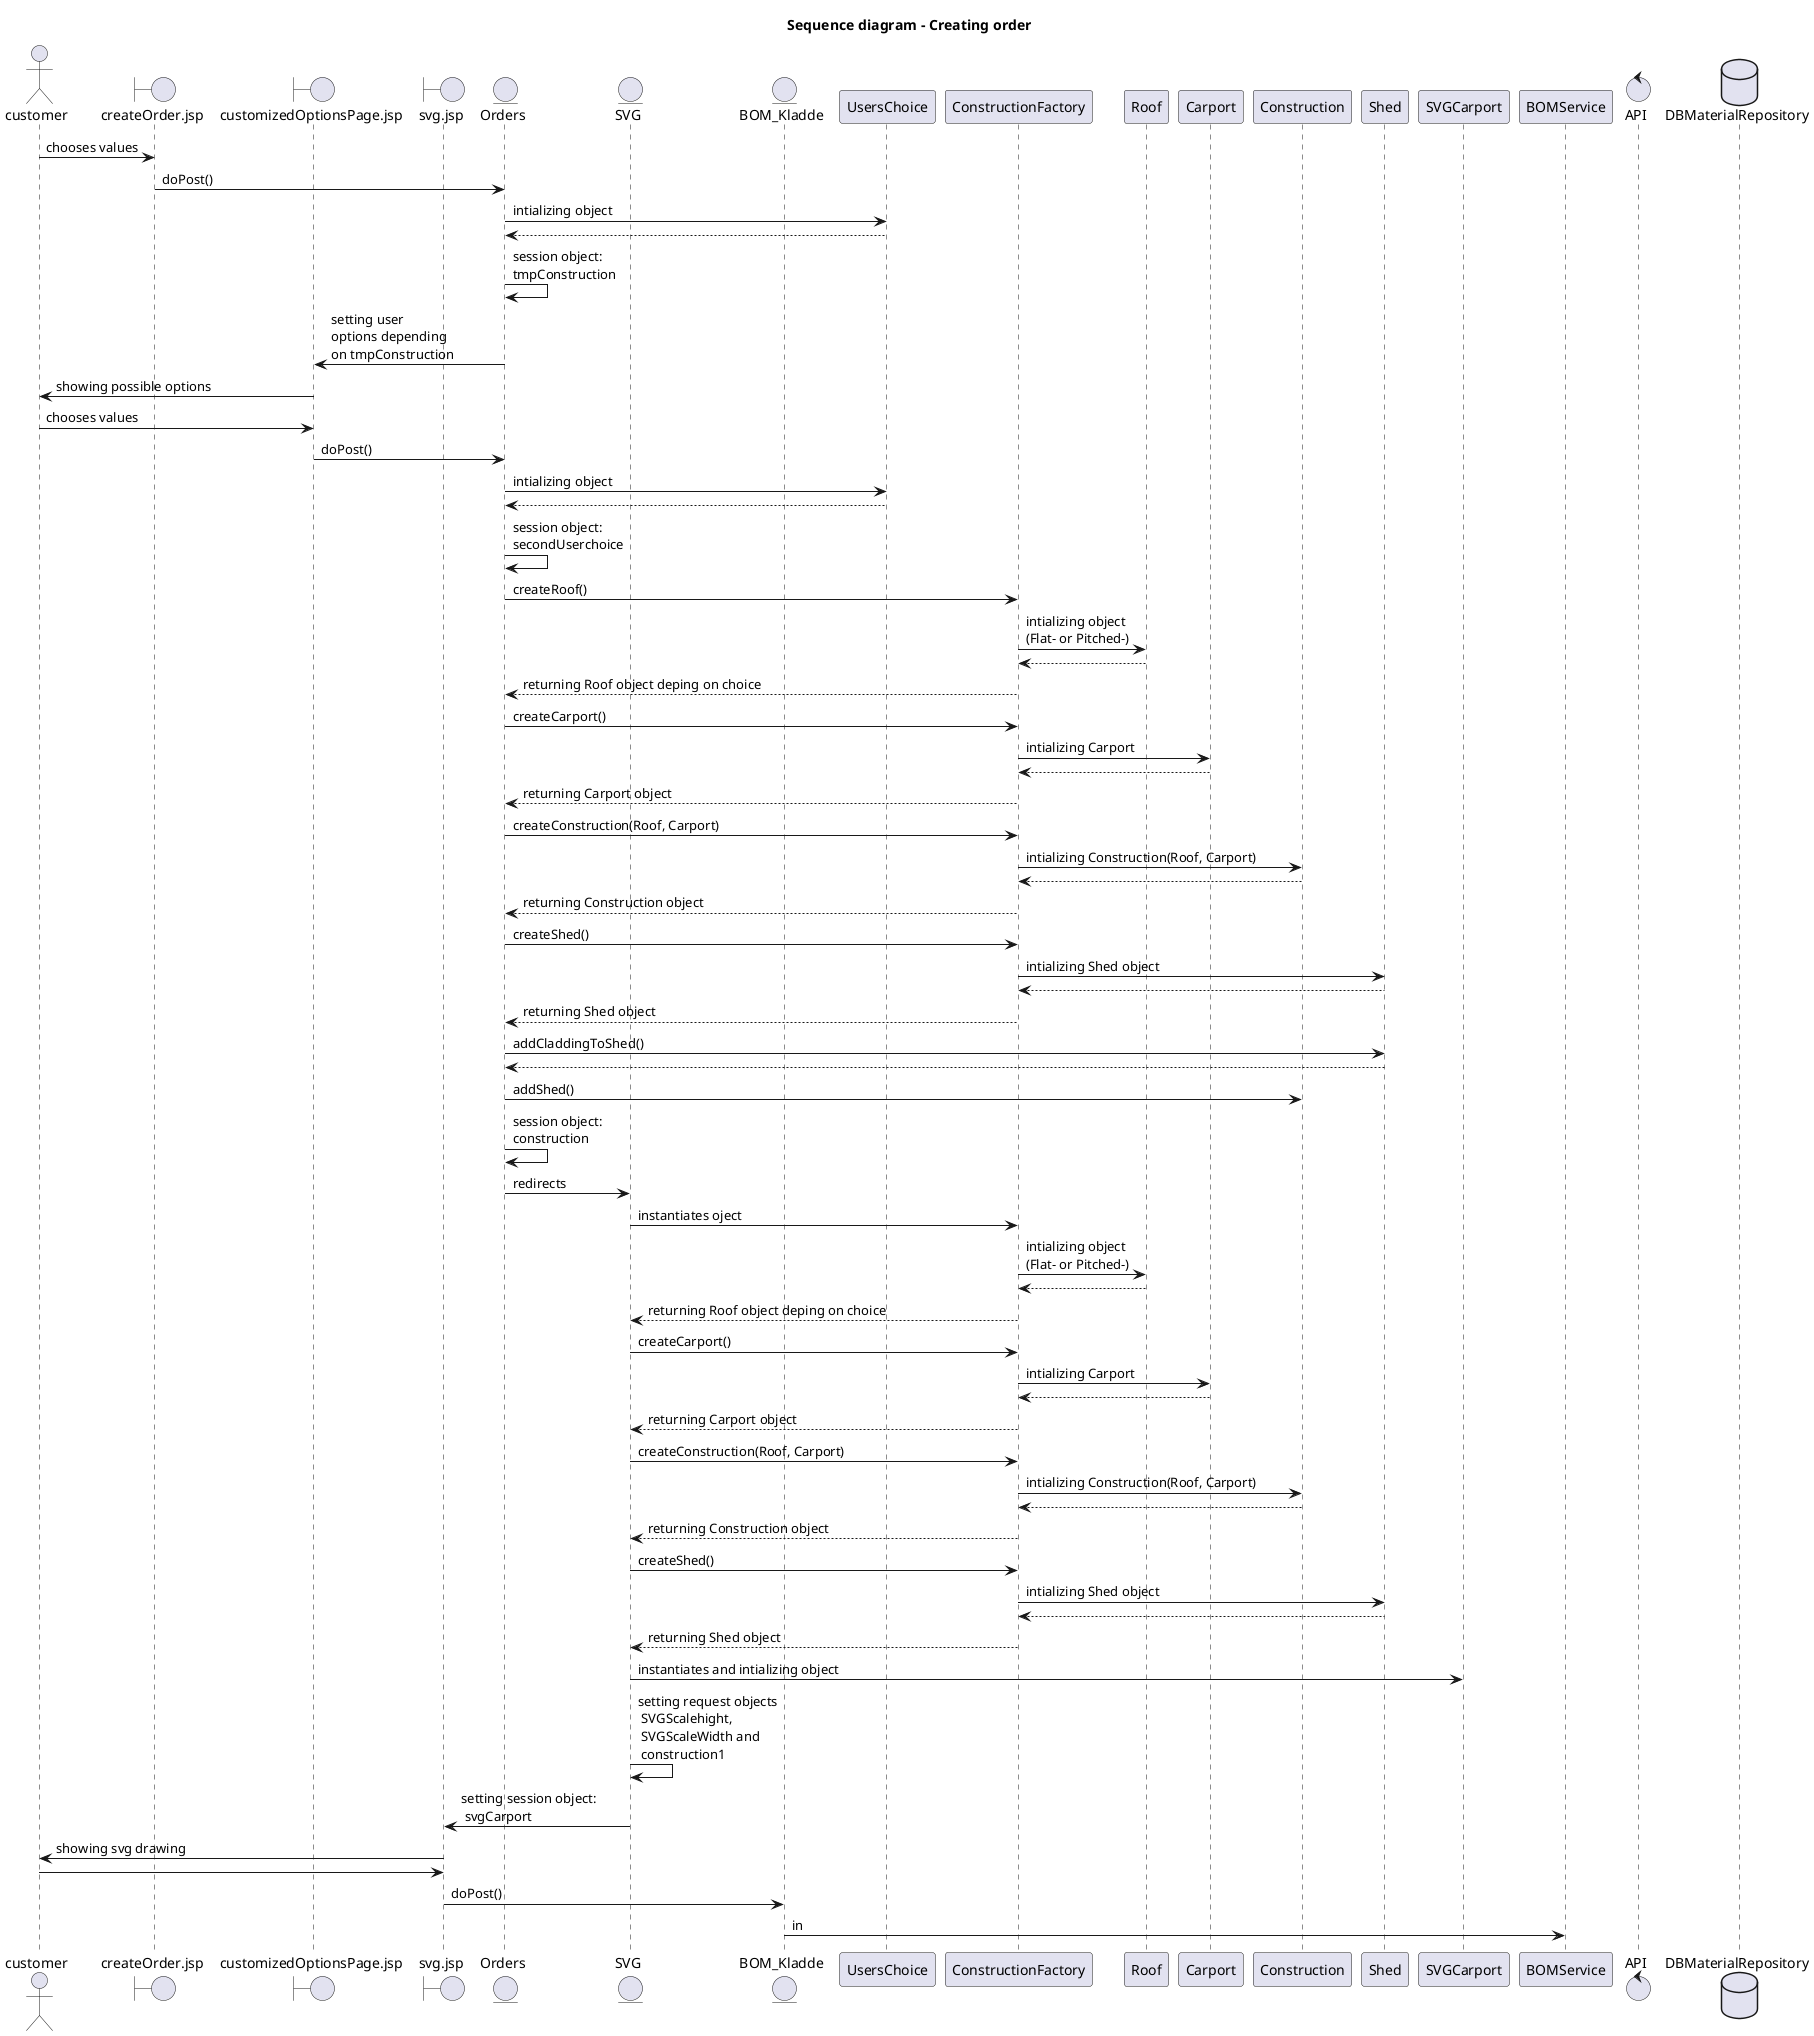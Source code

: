 @startuml
title Sequence diagram - Creating order
actor       customer       as customer
boundary    createOrder.jsp    as cO
boundary    customizedOptionsPage.jsp    as cOP
boundary    svg.jsp    as svg.jsp
entity      Orders      as O
entity      SVG      as SVG
entity      BOM_Kladde      as BOM_Kladde
participant UsersChoice as UC
participant ConstructionFactory as ConstructionFactory
participant Roof as Roof
participant Carport as Carport
participant Construction as Construction
participant Shed as Shed
participant SVGCarport as SVGCarport
participant BOMService as BOMService
control     API     as api
database    DBMaterialRepository    as DBMR

customer -> cO : chooses values
cO -> O : doPost()
O -> UC : intializing object
UC --> O
O -> O : session object:\ntmpConstruction
O -> cOP : setting user\noptions depending \non tmpConstruction
cOP -> customer : showing possible options
customer -> cOP : chooses values
cOP -> O : doPost()
O -> UC : intializing object
UC --> O
O -> O : session object:\nsecondUserchoice
O -> ConstructionFactory: createRoof()
ConstructionFactory -> Roof : intializing object\n(Flat- or Pitched-)
Roof --> ConstructionFactory
ConstructionFactory --> O : returning Roof object deping on choice
O -> ConstructionFactory : createCarport()
ConstructionFactory -> Carport : intializing Carport
Carport --> ConstructionFactory
ConstructionFactory --> O : returning Carport object
O -> ConstructionFactory : createConstruction(Roof, Carport)
ConstructionFactory -> Construction : intializing Construction(Roof, Carport)
Construction --> ConstructionFactory
ConstructionFactory --> O : returning Construction object
O -> ConstructionFactory : createShed()
ConstructionFactory -> Shed : intializing Shed object
Shed --> ConstructionFactory
ConstructionFactory --> O : returning Shed object
O -> Shed : addCladdingToShed()
Shed --> O
O -> Construction : addShed()
O -> O : session object:\nconstruction
O -> SVG : redirects
SVG -> ConstructionFactory : instantiates oject
ConstructionFactory -> Roof : intializing object\n(Flat- or Pitched-)
Roof --> ConstructionFactory
ConstructionFactory --> SVG : returning Roof object deping on choice
SVG -> ConstructionFactory : createCarport()
ConstructionFactory -> Carport : intializing Carport
Carport --> ConstructionFactory
ConstructionFactory --> SVG : returning Carport object
SVG -> ConstructionFactory : createConstruction(Roof, Carport)
ConstructionFactory -> Construction : intializing Construction(Roof, Carport)
Construction --> ConstructionFactory
ConstructionFactory --> SVG : returning Construction object
SVG -> ConstructionFactory : createShed()
ConstructionFactory -> Shed : intializing Shed object
Shed --> ConstructionFactory
ConstructionFactory --> SVG : returning Shed object
SVG -> SVGCarport : instantiates and intializing object
SVG -> SVG : setting request objects\n SVGScalehight, \n SVGScaleWidth and \n construction1
SVG -> svg.jsp : setting session object: \n svgCarport
svg.jsp -> customer : showing svg drawing
customer -> svg.jsp
svg.jsp -> BOM_Kladde : doPost()
BOM_Kladde -> BOMService : in

@enduml